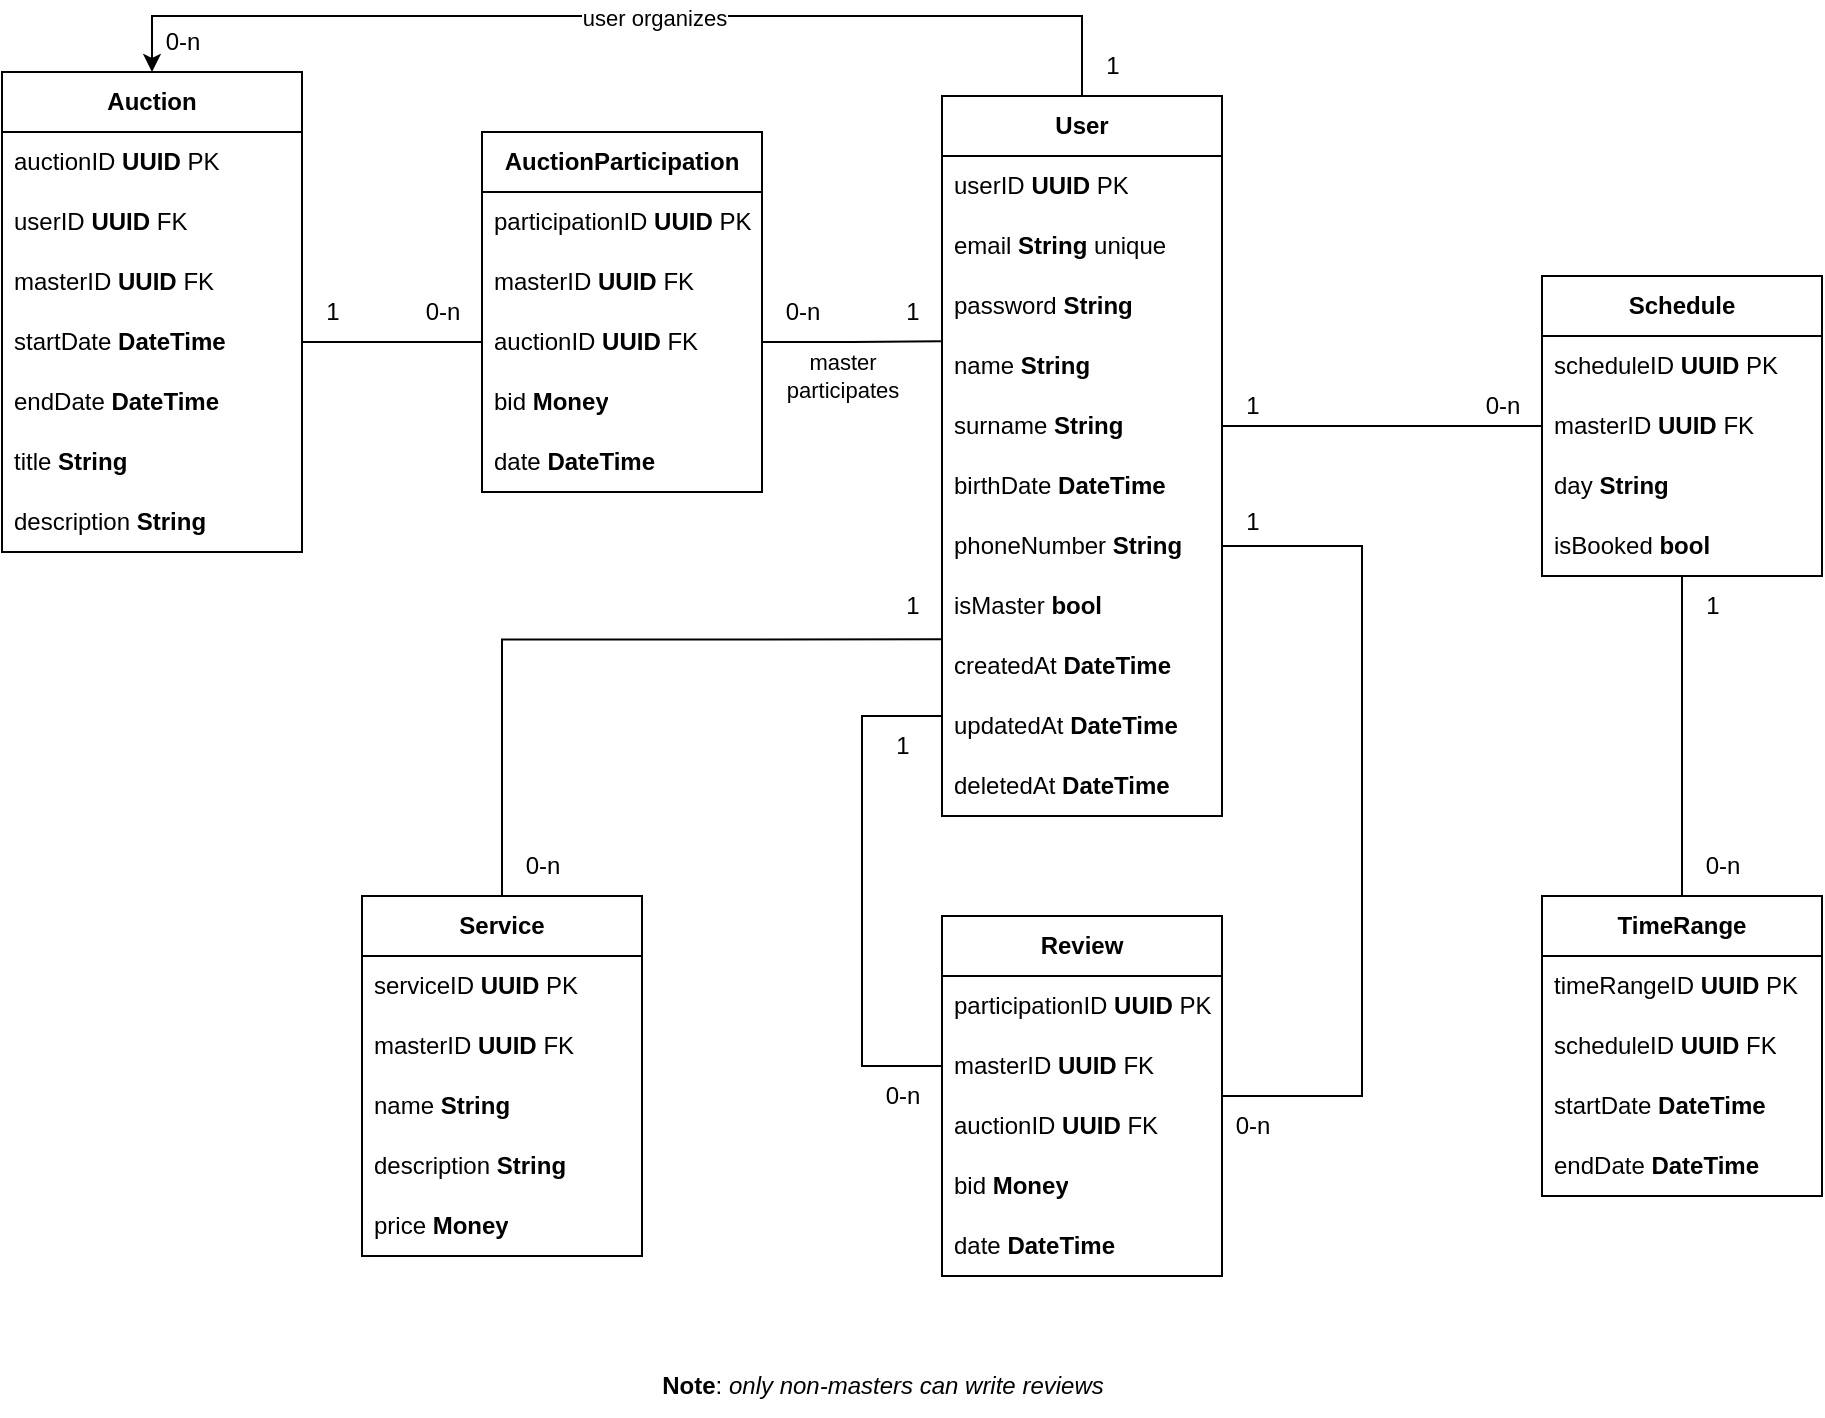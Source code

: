 <mxfile version="24.2.1" type="device">
  <diagram name="Page-1" id="_e6LENNZWZmZXFMRN-uq">
    <mxGraphModel dx="1509" dy="1906" grid="1" gridSize="10" guides="1" tooltips="1" connect="1" arrows="1" fold="1" page="1" pageScale="1" pageWidth="850" pageHeight="1100" math="0" shadow="0">
      <root>
        <mxCell id="0" />
        <mxCell id="1" parent="0" />
        <mxCell id="7s9ZG35KAtoJ6hre3h6Q-5" value="&lt;b&gt;Auction&lt;/b&gt;" style="swimlane;fontStyle=0;childLayout=stackLayout;horizontal=1;startSize=30;horizontalStack=0;resizeParent=1;resizeParentMax=0;resizeLast=0;collapsible=1;marginBottom=0;whiteSpace=wrap;html=1;" vertex="1" parent="1">
          <mxGeometry x="170" y="-92" width="150" height="240" as="geometry" />
        </mxCell>
        <mxCell id="7s9ZG35KAtoJ6hre3h6Q-6" value="auctionID &lt;b&gt;UUID &lt;/b&gt;PK" style="text;strokeColor=none;fillColor=none;align=left;verticalAlign=middle;spacingLeft=4;spacingRight=4;overflow=hidden;points=[[0,0.5],[1,0.5]];portConstraint=eastwest;rotatable=0;whiteSpace=wrap;html=1;" vertex="1" parent="7s9ZG35KAtoJ6hre3h6Q-5">
          <mxGeometry y="30" width="150" height="30" as="geometry" />
        </mxCell>
        <mxCell id="7s9ZG35KAtoJ6hre3h6Q-7" value="userID &lt;b&gt;UUID&lt;/b&gt; FK" style="text;strokeColor=none;fillColor=none;align=left;verticalAlign=middle;spacingLeft=4;spacingRight=4;overflow=hidden;points=[[0,0.5],[1,0.5]];portConstraint=eastwest;rotatable=0;whiteSpace=wrap;html=1;" vertex="1" parent="7s9ZG35KAtoJ6hre3h6Q-5">
          <mxGeometry y="60" width="150" height="30" as="geometry" />
        </mxCell>
        <mxCell id="7s9ZG35KAtoJ6hre3h6Q-8" value="masterID &lt;b&gt;UUID&lt;/b&gt; FK" style="text;strokeColor=none;fillColor=none;align=left;verticalAlign=middle;spacingLeft=4;spacingRight=4;overflow=hidden;points=[[0,0.5],[1,0.5]];portConstraint=eastwest;rotatable=0;whiteSpace=wrap;html=1;" vertex="1" parent="7s9ZG35KAtoJ6hre3h6Q-5">
          <mxGeometry y="90" width="150" height="30" as="geometry" />
        </mxCell>
        <mxCell id="7s9ZG35KAtoJ6hre3h6Q-15" value="startDate &lt;b&gt;DateTime&lt;/b&gt; " style="text;strokeColor=none;fillColor=none;align=left;verticalAlign=middle;spacingLeft=4;spacingRight=4;overflow=hidden;points=[[0,0.5],[1,0.5]];portConstraint=eastwest;rotatable=0;whiteSpace=wrap;html=1;" vertex="1" parent="7s9ZG35KAtoJ6hre3h6Q-5">
          <mxGeometry y="120" width="150" height="30" as="geometry" />
        </mxCell>
        <mxCell id="7s9ZG35KAtoJ6hre3h6Q-16" value="endDate &lt;b&gt;DateTime&lt;/b&gt;" style="text;strokeColor=none;fillColor=none;align=left;verticalAlign=middle;spacingLeft=4;spacingRight=4;overflow=hidden;points=[[0,0.5],[1,0.5]];portConstraint=eastwest;rotatable=0;whiteSpace=wrap;html=1;" vertex="1" parent="7s9ZG35KAtoJ6hre3h6Q-5">
          <mxGeometry y="150" width="150" height="30" as="geometry" />
        </mxCell>
        <mxCell id="7s9ZG35KAtoJ6hre3h6Q-17" value="title &lt;b&gt;String&lt;/b&gt;" style="text;strokeColor=none;fillColor=none;align=left;verticalAlign=middle;spacingLeft=4;spacingRight=4;overflow=hidden;points=[[0,0.5],[1,0.5]];portConstraint=eastwest;rotatable=0;whiteSpace=wrap;html=1;" vertex="1" parent="7s9ZG35KAtoJ6hre3h6Q-5">
          <mxGeometry y="180" width="150" height="30" as="geometry" />
        </mxCell>
        <mxCell id="7s9ZG35KAtoJ6hre3h6Q-18" value="description &lt;b&gt;String&lt;/b&gt;" style="text;strokeColor=none;fillColor=none;align=left;verticalAlign=middle;spacingLeft=4;spacingRight=4;overflow=hidden;points=[[0,0.5],[1,0.5]];portConstraint=eastwest;rotatable=0;whiteSpace=wrap;html=1;" vertex="1" parent="7s9ZG35KAtoJ6hre3h6Q-5">
          <mxGeometry y="210" width="150" height="30" as="geometry" />
        </mxCell>
        <mxCell id="7s9ZG35KAtoJ6hre3h6Q-9" value="&lt;b&gt;AuctionParticipation&lt;/b&gt;" style="swimlane;fontStyle=0;childLayout=stackLayout;horizontal=1;startSize=30;horizontalStack=0;resizeParent=1;resizeParentMax=0;resizeLast=0;collapsible=1;marginBottom=0;whiteSpace=wrap;html=1;" vertex="1" parent="1">
          <mxGeometry x="410" y="-62" width="140" height="180" as="geometry">
            <mxRectangle x="430" y="270" width="160" height="30" as="alternateBounds" />
          </mxGeometry>
        </mxCell>
        <mxCell id="7s9ZG35KAtoJ6hre3h6Q-10" value="participationID &lt;b&gt;UUID&lt;/b&gt; PK" style="text;strokeColor=none;fillColor=none;align=left;verticalAlign=middle;spacingLeft=4;spacingRight=4;overflow=hidden;points=[[0,0.5],[1,0.5]];portConstraint=eastwest;rotatable=0;whiteSpace=wrap;html=1;" vertex="1" parent="7s9ZG35KAtoJ6hre3h6Q-9">
          <mxGeometry y="30" width="140" height="30" as="geometry" />
        </mxCell>
        <mxCell id="7s9ZG35KAtoJ6hre3h6Q-11" value="&lt;div&gt;masterID &lt;b&gt;UUID&lt;/b&gt; FK&lt;br&gt;&lt;/div&gt;" style="text;strokeColor=none;fillColor=none;align=left;verticalAlign=middle;spacingLeft=4;spacingRight=4;overflow=hidden;points=[[0,0.5],[1,0.5]];portConstraint=eastwest;rotatable=0;whiteSpace=wrap;html=1;" vertex="1" parent="7s9ZG35KAtoJ6hre3h6Q-9">
          <mxGeometry y="60" width="140" height="30" as="geometry" />
        </mxCell>
        <mxCell id="7s9ZG35KAtoJ6hre3h6Q-12" value="auctionID &lt;b&gt;UUID &lt;/b&gt;FK" style="text;strokeColor=none;fillColor=none;align=left;verticalAlign=middle;spacingLeft=4;spacingRight=4;overflow=hidden;points=[[0,0.5],[1,0.5]];portConstraint=eastwest;rotatable=0;whiteSpace=wrap;html=1;" vertex="1" parent="7s9ZG35KAtoJ6hre3h6Q-9">
          <mxGeometry y="90" width="140" height="30" as="geometry" />
        </mxCell>
        <mxCell id="7s9ZG35KAtoJ6hre3h6Q-13" value="bid &lt;b&gt;Money&lt;/b&gt;" style="text;strokeColor=none;fillColor=none;align=left;verticalAlign=middle;spacingLeft=4;spacingRight=4;overflow=hidden;points=[[0,0.5],[1,0.5]];portConstraint=eastwest;rotatable=0;whiteSpace=wrap;html=1;" vertex="1" parent="7s9ZG35KAtoJ6hre3h6Q-9">
          <mxGeometry y="120" width="140" height="30" as="geometry" />
        </mxCell>
        <mxCell id="7s9ZG35KAtoJ6hre3h6Q-14" value="date &lt;b&gt;DateTime&lt;/b&gt;" style="text;strokeColor=none;fillColor=none;align=left;verticalAlign=middle;spacingLeft=4;spacingRight=4;overflow=hidden;points=[[0,0.5],[1,0.5]];portConstraint=eastwest;rotatable=0;whiteSpace=wrap;html=1;" vertex="1" parent="7s9ZG35KAtoJ6hre3h6Q-9">
          <mxGeometry y="150" width="140" height="30" as="geometry" />
        </mxCell>
        <mxCell id="7s9ZG35KAtoJ6hre3h6Q-19" style="edgeStyle=orthogonalEdgeStyle;rounded=0;orthogonalLoop=1;jettySize=auto;html=1;entryX=1;entryY=0.5;entryDx=0;entryDy=0;endArrow=none;endFill=0;" edge="1" parent="1" source="7s9ZG35KAtoJ6hre3h6Q-12" target="7s9ZG35KAtoJ6hre3h6Q-15">
          <mxGeometry relative="1" as="geometry" />
        </mxCell>
        <mxCell id="7s9ZG35KAtoJ6hre3h6Q-24" value="&lt;b&gt;Service&lt;/b&gt;" style="swimlane;fontStyle=0;childLayout=stackLayout;horizontal=1;startSize=30;horizontalStack=0;resizeParent=1;resizeParentMax=0;resizeLast=0;collapsible=1;marginBottom=0;whiteSpace=wrap;html=1;" vertex="1" parent="1">
          <mxGeometry x="350" y="320" width="140" height="180" as="geometry">
            <mxRectangle x="430" y="270" width="160" height="30" as="alternateBounds" />
          </mxGeometry>
        </mxCell>
        <mxCell id="7s9ZG35KAtoJ6hre3h6Q-25" value="&lt;div&gt;serviceID &lt;b&gt;UUID&lt;/b&gt; PK&lt;/div&gt;" style="text;strokeColor=none;fillColor=none;align=left;verticalAlign=middle;spacingLeft=4;spacingRight=4;overflow=hidden;points=[[0,0.5],[1,0.5]];portConstraint=eastwest;rotatable=0;whiteSpace=wrap;html=1;" vertex="1" parent="7s9ZG35KAtoJ6hre3h6Q-24">
          <mxGeometry y="30" width="140" height="30" as="geometry" />
        </mxCell>
        <mxCell id="7s9ZG35KAtoJ6hre3h6Q-26" value="&lt;div&gt;masterID &lt;b&gt;UUID&lt;/b&gt; FK&lt;br&gt;&lt;/div&gt;" style="text;strokeColor=none;fillColor=none;align=left;verticalAlign=middle;spacingLeft=4;spacingRight=4;overflow=hidden;points=[[0,0.5],[1,0.5]];portConstraint=eastwest;rotatable=0;whiteSpace=wrap;html=1;" vertex="1" parent="7s9ZG35KAtoJ6hre3h6Q-24">
          <mxGeometry y="60" width="140" height="30" as="geometry" />
        </mxCell>
        <mxCell id="7s9ZG35KAtoJ6hre3h6Q-28" value="name &lt;b&gt;String&lt;/b&gt;" style="text;strokeColor=none;fillColor=none;align=left;verticalAlign=middle;spacingLeft=4;spacingRight=4;overflow=hidden;points=[[0,0.5],[1,0.5]];portConstraint=eastwest;rotatable=0;whiteSpace=wrap;html=1;" vertex="1" parent="7s9ZG35KAtoJ6hre3h6Q-24">
          <mxGeometry y="90" width="140" height="30" as="geometry" />
        </mxCell>
        <mxCell id="7s9ZG35KAtoJ6hre3h6Q-29" value="description &lt;b&gt;String&lt;/b&gt;" style="text;strokeColor=none;fillColor=none;align=left;verticalAlign=middle;spacingLeft=4;spacingRight=4;overflow=hidden;points=[[0,0.5],[1,0.5]];portConstraint=eastwest;rotatable=0;whiteSpace=wrap;html=1;" vertex="1" parent="7s9ZG35KAtoJ6hre3h6Q-24">
          <mxGeometry y="120" width="140" height="30" as="geometry" />
        </mxCell>
        <mxCell id="7s9ZG35KAtoJ6hre3h6Q-30" value="price &lt;b&gt;Money&lt;/b&gt;" style="text;strokeColor=none;fillColor=none;align=left;verticalAlign=middle;spacingLeft=4;spacingRight=4;overflow=hidden;points=[[0,0.5],[1,0.5]];portConstraint=eastwest;rotatable=0;whiteSpace=wrap;html=1;" vertex="1" parent="7s9ZG35KAtoJ6hre3h6Q-24">
          <mxGeometry y="150" width="140" height="30" as="geometry" />
        </mxCell>
        <mxCell id="7s9ZG35KAtoJ6hre3h6Q-57" style="edgeStyle=orthogonalEdgeStyle;rounded=0;orthogonalLoop=1;jettySize=auto;html=1;endArrow=none;endFill=0;" edge="1" parent="1" source="7s9ZG35KAtoJ6hre3h6Q-32" target="7s9ZG35KAtoJ6hre3h6Q-44">
          <mxGeometry relative="1" as="geometry">
            <Array as="points">
              <mxPoint x="820" y="85" />
              <mxPoint x="820" y="85" />
            </Array>
          </mxGeometry>
        </mxCell>
        <mxCell id="7s9ZG35KAtoJ6hre3h6Q-85" style="edgeStyle=orthogonalEdgeStyle;rounded=0;orthogonalLoop=1;jettySize=auto;html=1;entryX=0.5;entryY=0;entryDx=0;entryDy=0;" edge="1" parent="1" source="7s9ZG35KAtoJ6hre3h6Q-32" target="7s9ZG35KAtoJ6hre3h6Q-5">
          <mxGeometry relative="1" as="geometry">
            <Array as="points">
              <mxPoint x="710" y="-120" />
              <mxPoint x="245" y="-120" />
            </Array>
          </mxGeometry>
        </mxCell>
        <mxCell id="7s9ZG35KAtoJ6hre3h6Q-86" value="user organizes" style="edgeLabel;html=1;align=center;verticalAlign=middle;resizable=0;points=[];" vertex="1" connectable="0" parent="7s9ZG35KAtoJ6hre3h6Q-85">
          <mxGeometry x="-0.045" y="1" relative="1" as="geometry">
            <mxPoint as="offset" />
          </mxGeometry>
        </mxCell>
        <mxCell id="7s9ZG35KAtoJ6hre3h6Q-32" value="&lt;b&gt;User&lt;/b&gt;" style="swimlane;fontStyle=0;childLayout=stackLayout;horizontal=1;startSize=30;horizontalStack=0;resizeParent=1;resizeParentMax=0;resizeLast=0;collapsible=1;marginBottom=0;whiteSpace=wrap;html=1;" vertex="1" parent="1">
          <mxGeometry x="640" y="-80" width="140" height="360" as="geometry">
            <mxRectangle x="430" y="270" width="160" height="30" as="alternateBounds" />
          </mxGeometry>
        </mxCell>
        <mxCell id="7s9ZG35KAtoJ6hre3h6Q-33" value="userID &lt;b&gt;UUID&lt;/b&gt; PK" style="text;strokeColor=none;fillColor=none;align=left;verticalAlign=middle;spacingLeft=4;spacingRight=4;overflow=hidden;points=[[0,0.5],[1,0.5]];portConstraint=eastwest;rotatable=0;whiteSpace=wrap;html=1;" vertex="1" parent="7s9ZG35KAtoJ6hre3h6Q-32">
          <mxGeometry y="30" width="140" height="30" as="geometry" />
        </mxCell>
        <mxCell id="7s9ZG35KAtoJ6hre3h6Q-34" value="email &lt;b&gt;String &lt;/b&gt;unique" style="text;strokeColor=none;fillColor=none;align=left;verticalAlign=middle;spacingLeft=4;spacingRight=4;overflow=hidden;points=[[0,0.5],[1,0.5]];portConstraint=eastwest;rotatable=0;whiteSpace=wrap;html=1;" vertex="1" parent="7s9ZG35KAtoJ6hre3h6Q-32">
          <mxGeometry y="60" width="140" height="30" as="geometry" />
        </mxCell>
        <mxCell id="7s9ZG35KAtoJ6hre3h6Q-35" value="password &lt;b&gt;String&lt;/b&gt;" style="text;strokeColor=none;fillColor=none;align=left;verticalAlign=middle;spacingLeft=4;spacingRight=4;overflow=hidden;points=[[0,0.5],[1,0.5]];portConstraint=eastwest;rotatable=0;whiteSpace=wrap;html=1;" vertex="1" parent="7s9ZG35KAtoJ6hre3h6Q-32">
          <mxGeometry y="90" width="140" height="30" as="geometry" />
        </mxCell>
        <mxCell id="7s9ZG35KAtoJ6hre3h6Q-36" value="name &lt;b&gt;String&lt;/b&gt;" style="text;strokeColor=none;fillColor=none;align=left;verticalAlign=middle;spacingLeft=4;spacingRight=4;overflow=hidden;points=[[0,0.5],[1,0.5]];portConstraint=eastwest;rotatable=0;whiteSpace=wrap;html=1;" vertex="1" parent="7s9ZG35KAtoJ6hre3h6Q-32">
          <mxGeometry y="120" width="140" height="30" as="geometry" />
        </mxCell>
        <mxCell id="7s9ZG35KAtoJ6hre3h6Q-37" value="surname &lt;b&gt;String&lt;/b&gt;" style="text;strokeColor=none;fillColor=none;align=left;verticalAlign=middle;spacingLeft=4;spacingRight=4;overflow=hidden;points=[[0,0.5],[1,0.5]];portConstraint=eastwest;rotatable=0;whiteSpace=wrap;html=1;" vertex="1" parent="7s9ZG35KAtoJ6hre3h6Q-32">
          <mxGeometry y="150" width="140" height="30" as="geometry" />
        </mxCell>
        <mxCell id="7s9ZG35KAtoJ6hre3h6Q-66" value="&lt;div&gt;birthDate &lt;b&gt;DateTime&lt;br&gt;&lt;/b&gt;&lt;/div&gt;" style="text;strokeColor=none;fillColor=none;align=left;verticalAlign=middle;spacingLeft=4;spacingRight=4;overflow=hidden;points=[[0,0.5],[1,0.5]];portConstraint=eastwest;rotatable=0;whiteSpace=wrap;html=1;" vertex="1" parent="7s9ZG35KAtoJ6hre3h6Q-32">
          <mxGeometry y="180" width="140" height="30" as="geometry" />
        </mxCell>
        <mxCell id="7s9ZG35KAtoJ6hre3h6Q-67" value="phoneNumber &lt;b&gt;String&lt;/b&gt;" style="text;strokeColor=none;fillColor=none;align=left;verticalAlign=middle;spacingLeft=4;spacingRight=4;overflow=hidden;points=[[0,0.5],[1,0.5]];portConstraint=eastwest;rotatable=0;whiteSpace=wrap;html=1;" vertex="1" parent="7s9ZG35KAtoJ6hre3h6Q-32">
          <mxGeometry y="210" width="140" height="30" as="geometry" />
        </mxCell>
        <mxCell id="7s9ZG35KAtoJ6hre3h6Q-68" value="isMaster &lt;b&gt;bool&lt;/b&gt;" style="text;strokeColor=none;fillColor=none;align=left;verticalAlign=middle;spacingLeft=4;spacingRight=4;overflow=hidden;points=[[0,0.5],[1,0.5]];portConstraint=eastwest;rotatable=0;whiteSpace=wrap;html=1;" vertex="1" parent="7s9ZG35KAtoJ6hre3h6Q-32">
          <mxGeometry y="240" width="140" height="30" as="geometry" />
        </mxCell>
        <mxCell id="7s9ZG35KAtoJ6hre3h6Q-69" value="createdAt &lt;b&gt;DateTime&lt;/b&gt;" style="text;strokeColor=none;fillColor=none;align=left;verticalAlign=middle;spacingLeft=4;spacingRight=4;overflow=hidden;points=[[0,0.5],[1,0.5]];portConstraint=eastwest;rotatable=0;whiteSpace=wrap;html=1;" vertex="1" parent="7s9ZG35KAtoJ6hre3h6Q-32">
          <mxGeometry y="270" width="140" height="30" as="geometry" />
        </mxCell>
        <mxCell id="7s9ZG35KAtoJ6hre3h6Q-70" value="updatedAt &lt;b&gt;DateTime&lt;/b&gt;" style="text;strokeColor=none;fillColor=none;align=left;verticalAlign=middle;spacingLeft=4;spacingRight=4;overflow=hidden;points=[[0,0.5],[1,0.5]];portConstraint=eastwest;rotatable=0;whiteSpace=wrap;html=1;" vertex="1" parent="7s9ZG35KAtoJ6hre3h6Q-32">
          <mxGeometry y="300" width="140" height="30" as="geometry" />
        </mxCell>
        <mxCell id="7s9ZG35KAtoJ6hre3h6Q-71" value="deletedAt &lt;b&gt;DateTime&lt;/b&gt;" style="text;strokeColor=none;fillColor=none;align=left;verticalAlign=middle;spacingLeft=4;spacingRight=4;overflow=hidden;points=[[0,0.5],[1,0.5]];portConstraint=eastwest;rotatable=0;whiteSpace=wrap;html=1;" vertex="1" parent="7s9ZG35KAtoJ6hre3h6Q-32">
          <mxGeometry y="330" width="140" height="30" as="geometry" />
        </mxCell>
        <mxCell id="7s9ZG35KAtoJ6hre3h6Q-38" value="&lt;b&gt;Review&lt;/b&gt;" style="swimlane;fontStyle=0;childLayout=stackLayout;horizontal=1;startSize=30;horizontalStack=0;resizeParent=1;resizeParentMax=0;resizeLast=0;collapsible=1;marginBottom=0;whiteSpace=wrap;html=1;" vertex="1" parent="1">
          <mxGeometry x="640" y="330" width="140" height="180" as="geometry">
            <mxRectangle x="430" y="270" width="160" height="30" as="alternateBounds" />
          </mxGeometry>
        </mxCell>
        <mxCell id="7s9ZG35KAtoJ6hre3h6Q-39" value="participationID &lt;b&gt;UUID&lt;/b&gt; PK" style="text;strokeColor=none;fillColor=none;align=left;verticalAlign=middle;spacingLeft=4;spacingRight=4;overflow=hidden;points=[[0,0.5],[1,0.5]];portConstraint=eastwest;rotatable=0;whiteSpace=wrap;html=1;" vertex="1" parent="7s9ZG35KAtoJ6hre3h6Q-38">
          <mxGeometry y="30" width="140" height="30" as="geometry" />
        </mxCell>
        <mxCell id="7s9ZG35KAtoJ6hre3h6Q-40" value="&lt;div&gt;masterID &lt;b&gt;UUID&lt;/b&gt; FK&lt;br&gt;&lt;/div&gt;" style="text;strokeColor=none;fillColor=none;align=left;verticalAlign=middle;spacingLeft=4;spacingRight=4;overflow=hidden;points=[[0,0.5],[1,0.5]];portConstraint=eastwest;rotatable=0;whiteSpace=wrap;html=1;" vertex="1" parent="7s9ZG35KAtoJ6hre3h6Q-38">
          <mxGeometry y="60" width="140" height="30" as="geometry" />
        </mxCell>
        <mxCell id="7s9ZG35KAtoJ6hre3h6Q-41" value="auctionID &lt;b&gt;UUID &lt;/b&gt;FK" style="text;strokeColor=none;fillColor=none;align=left;verticalAlign=middle;spacingLeft=4;spacingRight=4;overflow=hidden;points=[[0,0.5],[1,0.5]];portConstraint=eastwest;rotatable=0;whiteSpace=wrap;html=1;" vertex="1" parent="7s9ZG35KAtoJ6hre3h6Q-38">
          <mxGeometry y="90" width="140" height="30" as="geometry" />
        </mxCell>
        <mxCell id="7s9ZG35KAtoJ6hre3h6Q-42" value="bid &lt;b&gt;Money&lt;/b&gt;" style="text;strokeColor=none;fillColor=none;align=left;verticalAlign=middle;spacingLeft=4;spacingRight=4;overflow=hidden;points=[[0,0.5],[1,0.5]];portConstraint=eastwest;rotatable=0;whiteSpace=wrap;html=1;" vertex="1" parent="7s9ZG35KAtoJ6hre3h6Q-38">
          <mxGeometry y="120" width="140" height="30" as="geometry" />
        </mxCell>
        <mxCell id="7s9ZG35KAtoJ6hre3h6Q-43" value="date &lt;b&gt;DateTime&lt;/b&gt;" style="text;strokeColor=none;fillColor=none;align=left;verticalAlign=middle;spacingLeft=4;spacingRight=4;overflow=hidden;points=[[0,0.5],[1,0.5]];portConstraint=eastwest;rotatable=0;whiteSpace=wrap;html=1;" vertex="1" parent="7s9ZG35KAtoJ6hre3h6Q-38">
          <mxGeometry y="150" width="140" height="30" as="geometry" />
        </mxCell>
        <mxCell id="7s9ZG35KAtoJ6hre3h6Q-58" style="edgeStyle=orthogonalEdgeStyle;rounded=0;orthogonalLoop=1;jettySize=auto;html=1;endArrow=none;endFill=0;" edge="1" parent="1" source="7s9ZG35KAtoJ6hre3h6Q-44" target="7s9ZG35KAtoJ6hre3h6Q-51">
          <mxGeometry relative="1" as="geometry" />
        </mxCell>
        <mxCell id="7s9ZG35KAtoJ6hre3h6Q-44" value="&lt;b&gt;Schedule&lt;/b&gt;" style="swimlane;fontStyle=0;childLayout=stackLayout;horizontal=1;startSize=30;horizontalStack=0;resizeParent=1;resizeParentMax=0;resizeLast=0;collapsible=1;marginBottom=0;whiteSpace=wrap;html=1;" vertex="1" parent="1">
          <mxGeometry x="940" y="10" width="140" height="150" as="geometry">
            <mxRectangle x="430" y="270" width="160" height="30" as="alternateBounds" />
          </mxGeometry>
        </mxCell>
        <mxCell id="7s9ZG35KAtoJ6hre3h6Q-45" value="scheduleID &lt;b&gt;UUID&lt;/b&gt; PK" style="text;strokeColor=none;fillColor=none;align=left;verticalAlign=middle;spacingLeft=4;spacingRight=4;overflow=hidden;points=[[0,0.5],[1,0.5]];portConstraint=eastwest;rotatable=0;whiteSpace=wrap;html=1;" vertex="1" parent="7s9ZG35KAtoJ6hre3h6Q-44">
          <mxGeometry y="30" width="140" height="30" as="geometry" />
        </mxCell>
        <mxCell id="7s9ZG35KAtoJ6hre3h6Q-46" value="&lt;div&gt;masterID &lt;b&gt;UUID&lt;/b&gt; FK&lt;br&gt;&lt;/div&gt;" style="text;strokeColor=none;fillColor=none;align=left;verticalAlign=middle;spacingLeft=4;spacingRight=4;overflow=hidden;points=[[0,0.5],[1,0.5]];portConstraint=eastwest;rotatable=0;whiteSpace=wrap;html=1;" vertex="1" parent="7s9ZG35KAtoJ6hre3h6Q-44">
          <mxGeometry y="60" width="140" height="30" as="geometry" />
        </mxCell>
        <mxCell id="7s9ZG35KAtoJ6hre3h6Q-47" value="day &lt;b&gt;String&lt;/b&gt;" style="text;strokeColor=none;fillColor=none;align=left;verticalAlign=middle;spacingLeft=4;spacingRight=4;overflow=hidden;points=[[0,0.5],[1,0.5]];portConstraint=eastwest;rotatable=0;whiteSpace=wrap;html=1;" vertex="1" parent="7s9ZG35KAtoJ6hre3h6Q-44">
          <mxGeometry y="90" width="140" height="30" as="geometry" />
        </mxCell>
        <mxCell id="7s9ZG35KAtoJ6hre3h6Q-48" value="isBooked &lt;b&gt;bool&lt;/b&gt;" style="text;strokeColor=none;fillColor=none;align=left;verticalAlign=middle;spacingLeft=4;spacingRight=4;overflow=hidden;points=[[0,0.5],[1,0.5]];portConstraint=eastwest;rotatable=0;whiteSpace=wrap;html=1;" vertex="1" parent="7s9ZG35KAtoJ6hre3h6Q-44">
          <mxGeometry y="120" width="140" height="30" as="geometry" />
        </mxCell>
        <mxCell id="7s9ZG35KAtoJ6hre3h6Q-51" value="&lt;b&gt;TimeRange&lt;/b&gt;" style="swimlane;fontStyle=0;childLayout=stackLayout;horizontal=1;startSize=30;horizontalStack=0;resizeParent=1;resizeParentMax=0;resizeLast=0;collapsible=1;marginBottom=0;whiteSpace=wrap;html=1;" vertex="1" parent="1">
          <mxGeometry x="940" y="320" width="140" height="150" as="geometry">
            <mxRectangle x="430" y="270" width="160" height="30" as="alternateBounds" />
          </mxGeometry>
        </mxCell>
        <mxCell id="7s9ZG35KAtoJ6hre3h6Q-52" value="timeRangeID &lt;b&gt;UUID&lt;/b&gt; PK" style="text;strokeColor=none;fillColor=none;align=left;verticalAlign=middle;spacingLeft=4;spacingRight=4;overflow=hidden;points=[[0,0.5],[1,0.5]];portConstraint=eastwest;rotatable=0;whiteSpace=wrap;html=1;" vertex="1" parent="7s9ZG35KAtoJ6hre3h6Q-51">
          <mxGeometry y="30" width="140" height="30" as="geometry" />
        </mxCell>
        <mxCell id="7s9ZG35KAtoJ6hre3h6Q-53" value="scheduleID &lt;b&gt;UUID&lt;/b&gt; FK" style="text;strokeColor=none;fillColor=none;align=left;verticalAlign=middle;spacingLeft=4;spacingRight=4;overflow=hidden;points=[[0,0.5],[1,0.5]];portConstraint=eastwest;rotatable=0;whiteSpace=wrap;html=1;" vertex="1" parent="7s9ZG35KAtoJ6hre3h6Q-51">
          <mxGeometry y="60" width="140" height="30" as="geometry" />
        </mxCell>
        <mxCell id="7s9ZG35KAtoJ6hre3h6Q-54" value="startDate &lt;b&gt;DateTime&lt;/b&gt;" style="text;strokeColor=none;fillColor=none;align=left;verticalAlign=middle;spacingLeft=4;spacingRight=4;overflow=hidden;points=[[0,0.5],[1,0.5]];portConstraint=eastwest;rotatable=0;whiteSpace=wrap;html=1;" vertex="1" parent="7s9ZG35KAtoJ6hre3h6Q-51">
          <mxGeometry y="90" width="140" height="30" as="geometry" />
        </mxCell>
        <mxCell id="7s9ZG35KAtoJ6hre3h6Q-73" value="endDate &lt;b&gt;DateTime&lt;/b&gt;" style="text;strokeColor=none;fillColor=none;align=left;verticalAlign=middle;spacingLeft=4;spacingRight=4;overflow=hidden;points=[[0,0.5],[1,0.5]];portConstraint=eastwest;rotatable=0;whiteSpace=wrap;html=1;" vertex="1" parent="7s9ZG35KAtoJ6hre3h6Q-51">
          <mxGeometry y="120" width="140" height="30" as="geometry" />
        </mxCell>
        <mxCell id="7s9ZG35KAtoJ6hre3h6Q-59" style="edgeStyle=orthogonalEdgeStyle;rounded=0;orthogonalLoop=1;jettySize=auto;html=1;exitX=1;exitY=0.5;exitDx=0;exitDy=0;endArrow=none;endFill=0;" edge="1" parent="1" source="7s9ZG35KAtoJ6hre3h6Q-36" target="7s9ZG35KAtoJ6hre3h6Q-38">
          <mxGeometry relative="1" as="geometry">
            <Array as="points">
              <mxPoint x="780" y="145" />
              <mxPoint x="850" y="145" />
              <mxPoint x="850" y="420" />
            </Array>
          </mxGeometry>
        </mxCell>
        <mxCell id="7s9ZG35KAtoJ6hre3h6Q-60" style="edgeStyle=orthogonalEdgeStyle;rounded=0;orthogonalLoop=1;jettySize=auto;html=1;endArrow=none;endFill=0;" edge="1" parent="1" source="7s9ZG35KAtoJ6hre3h6Q-40" target="7s9ZG35KAtoJ6hre3h6Q-32">
          <mxGeometry relative="1" as="geometry">
            <Array as="points">
              <mxPoint x="600" y="405" />
              <mxPoint x="600" y="230" />
            </Array>
          </mxGeometry>
        </mxCell>
        <mxCell id="7s9ZG35KAtoJ6hre3h6Q-63" value="1" style="text;html=1;align=center;verticalAlign=middle;resizable=0;points=[];autosize=1;strokeColor=none;fillColor=none;" vertex="1" parent="1">
          <mxGeometry x="780" y="60" width="30" height="30" as="geometry" />
        </mxCell>
        <mxCell id="7s9ZG35KAtoJ6hre3h6Q-64" value="0-n" style="text;html=1;align=center;verticalAlign=middle;resizable=0;points=[];autosize=1;strokeColor=none;fillColor=none;" vertex="1" parent="1">
          <mxGeometry x="900" y="60" width="40" height="30" as="geometry" />
        </mxCell>
        <mxCell id="7s9ZG35KAtoJ6hre3h6Q-65" value="1" style="text;html=1;align=center;verticalAlign=middle;resizable=0;points=[];autosize=1;strokeColor=none;fillColor=none;" vertex="1" parent="1">
          <mxGeometry x="1010" y="160" width="30" height="30" as="geometry" />
        </mxCell>
        <mxCell id="7s9ZG35KAtoJ6hre3h6Q-72" value="0-n" style="text;html=1;align=center;verticalAlign=middle;resizable=0;points=[];autosize=1;strokeColor=none;fillColor=none;" vertex="1" parent="1">
          <mxGeometry x="1010" y="290" width="40" height="30" as="geometry" />
        </mxCell>
        <mxCell id="7s9ZG35KAtoJ6hre3h6Q-74" value="1" style="text;html=1;align=center;verticalAlign=middle;resizable=0;points=[];autosize=1;strokeColor=none;fillColor=none;" vertex="1" parent="1">
          <mxGeometry x="780" y="118" width="30" height="30" as="geometry" />
        </mxCell>
        <mxCell id="7s9ZG35KAtoJ6hre3h6Q-75" value="0-n" style="text;html=1;align=center;verticalAlign=middle;resizable=0;points=[];autosize=1;strokeColor=none;fillColor=none;" vertex="1" parent="1">
          <mxGeometry x="775" y="420" width="40" height="30" as="geometry" />
        </mxCell>
        <mxCell id="7s9ZG35KAtoJ6hre3h6Q-76" value="0-n" style="text;html=1;align=center;verticalAlign=middle;resizable=0;points=[];autosize=1;strokeColor=none;fillColor=none;" vertex="1" parent="1">
          <mxGeometry x="600" y="405" width="40" height="30" as="geometry" />
        </mxCell>
        <mxCell id="7s9ZG35KAtoJ6hre3h6Q-77" value="1" style="text;html=1;align=center;verticalAlign=middle;resizable=0;points=[];autosize=1;strokeColor=none;fillColor=none;" vertex="1" parent="1">
          <mxGeometry x="605" y="230" width="30" height="30" as="geometry" />
        </mxCell>
        <mxCell id="7s9ZG35KAtoJ6hre3h6Q-78" value="1" style="text;html=1;align=center;verticalAlign=middle;resizable=0;points=[];autosize=1;strokeColor=none;fillColor=none;" vertex="1" parent="1">
          <mxGeometry x="610" y="160" width="30" height="30" as="geometry" />
        </mxCell>
        <mxCell id="7s9ZG35KAtoJ6hre3h6Q-79" value="0-n" style="text;html=1;align=center;verticalAlign=middle;resizable=0;points=[];autosize=1;strokeColor=none;fillColor=none;" vertex="1" parent="1">
          <mxGeometry x="420" y="290" width="40" height="30" as="geometry" />
        </mxCell>
        <mxCell id="7s9ZG35KAtoJ6hre3h6Q-80" style="edgeStyle=orthogonalEdgeStyle;rounded=0;orthogonalLoop=1;jettySize=auto;html=1;entryX=0.002;entryY=0.056;entryDx=0;entryDy=0;entryPerimeter=0;endArrow=none;endFill=0;" edge="1" parent="1" source="7s9ZG35KAtoJ6hre3h6Q-24" target="7s9ZG35KAtoJ6hre3h6Q-69">
          <mxGeometry relative="1" as="geometry" />
        </mxCell>
        <mxCell id="7s9ZG35KAtoJ6hre3h6Q-22" style="edgeStyle=orthogonalEdgeStyle;rounded=0;orthogonalLoop=1;jettySize=auto;html=1;exitX=1;exitY=0.5;exitDx=0;exitDy=0;endArrow=none;endFill=0;entryX=-0.004;entryY=0.087;entryDx=0;entryDy=0;entryPerimeter=0;" edge="1" parent="1" source="7s9ZG35KAtoJ6hre3h6Q-12" target="7s9ZG35KAtoJ6hre3h6Q-36">
          <mxGeometry relative="1" as="geometry">
            <mxPoint x="680" y="43" as="targetPoint" />
          </mxGeometry>
        </mxCell>
        <mxCell id="7s9ZG35KAtoJ6hre3h6Q-87" value="master&lt;br&gt;participates" style="edgeLabel;html=1;align=center;verticalAlign=middle;resizable=0;points=[];" vertex="1" connectable="0" parent="7s9ZG35KAtoJ6hre3h6Q-22">
          <mxGeometry x="-0.006" y="-3" relative="1" as="geometry">
            <mxPoint x="-5" y="14" as="offset" />
          </mxGeometry>
        </mxCell>
        <mxCell id="7s9ZG35KAtoJ6hre3h6Q-81" value="1" style="text;html=1;align=center;verticalAlign=middle;resizable=0;points=[];autosize=1;strokeColor=none;fillColor=none;" vertex="1" parent="1">
          <mxGeometry x="610" y="13" width="30" height="30" as="geometry" />
        </mxCell>
        <mxCell id="7s9ZG35KAtoJ6hre3h6Q-82" value="0-n" style="text;html=1;align=center;verticalAlign=middle;resizable=0;points=[];autosize=1;strokeColor=none;fillColor=none;" vertex="1" parent="1">
          <mxGeometry x="550" y="13" width="40" height="30" as="geometry" />
        </mxCell>
        <mxCell id="7s9ZG35KAtoJ6hre3h6Q-83" value="0-n" style="text;html=1;align=center;verticalAlign=middle;resizable=0;points=[];autosize=1;strokeColor=none;fillColor=none;" vertex="1" parent="1">
          <mxGeometry x="370" y="13" width="40" height="30" as="geometry" />
        </mxCell>
        <mxCell id="7s9ZG35KAtoJ6hre3h6Q-84" value="1" style="text;html=1;align=center;verticalAlign=middle;resizable=0;points=[];autosize=1;strokeColor=none;fillColor=none;" vertex="1" parent="1">
          <mxGeometry x="320" y="13" width="30" height="30" as="geometry" />
        </mxCell>
        <mxCell id="7s9ZG35KAtoJ6hre3h6Q-88" value="1" style="text;html=1;align=center;verticalAlign=middle;resizable=0;points=[];autosize=1;strokeColor=none;fillColor=none;" vertex="1" parent="1">
          <mxGeometry x="710" y="-110" width="30" height="30" as="geometry" />
        </mxCell>
        <mxCell id="7s9ZG35KAtoJ6hre3h6Q-89" value="0-n" style="text;html=1;align=center;verticalAlign=middle;resizable=0;points=[];autosize=1;strokeColor=none;fillColor=none;" vertex="1" parent="1">
          <mxGeometry x="240" y="-122" width="40" height="30" as="geometry" />
        </mxCell>
        <mxCell id="7s9ZG35KAtoJ6hre3h6Q-90" value="&lt;b&gt;Note&lt;/b&gt;: &lt;i&gt;only non-masters can write reviews&lt;/i&gt;" style="text;html=1;align=center;verticalAlign=middle;resizable=0;points=[];autosize=1;strokeColor=none;fillColor=none;" vertex="1" parent="1">
          <mxGeometry x="490" y="550" width="240" height="30" as="geometry" />
        </mxCell>
      </root>
    </mxGraphModel>
  </diagram>
</mxfile>
